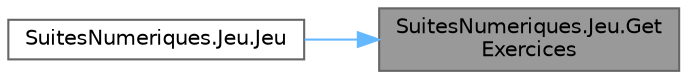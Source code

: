 digraph "SuitesNumeriques.Jeu.GetExercices"
{
 // LATEX_PDF_SIZE
  bgcolor="transparent";
  edge [fontname=Helvetica,fontsize=10,labelfontname=Helvetica,labelfontsize=10];
  node [fontname=Helvetica,fontsize=10,shape=box,height=0.2,width=0.4];
  rankdir="RL";
  Node1 [id="Node000001",label="SuitesNumeriques.Jeu.Get\lExercices",height=0.2,width=0.4,color="gray40", fillcolor="grey60", style="filled", fontcolor="black",tooltip="Remplissage de l'array d'exercices."];
  Node1 -> Node2 [id="edge1_Node000001_Node000002",dir="back",color="steelblue1",style="solid",tooltip=" "];
  Node2 [id="Node000002",label="SuitesNumeriques.Jeu.Jeu",height=0.2,width=0.4,color="grey40", fillcolor="white", style="filled",URL="$class_suites_numeriques_1_1_jeu.html#a32f165b93ac4785d066c02cdd49fa097",tooltip="Constructeur de la classe."];
}
